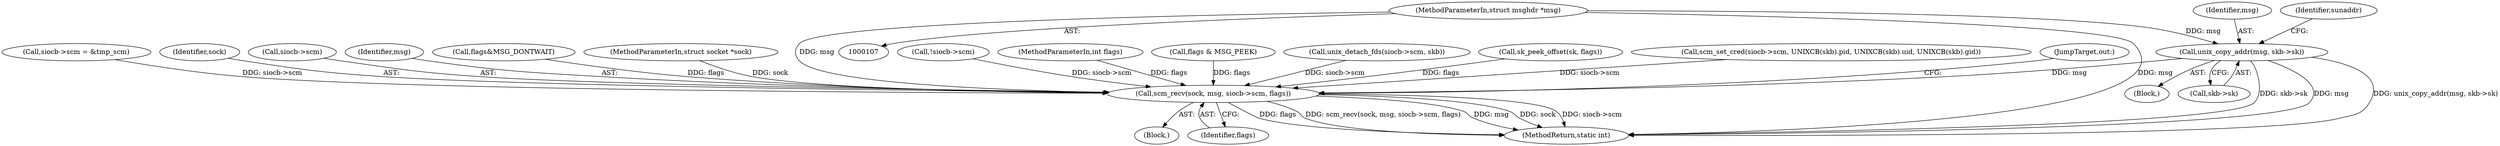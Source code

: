 digraph "0_linux_f3d3342602f8bcbf37d7c46641cb9bca7618eb1c_36@API" {
"1000414" [label="(Call,unix_copy_addr(msg, skb->sk))"];
"1000110" [label="(MethodParameterIn,struct msghdr *msg)"];
"1000523" [label="(Call,scm_recv(sock, msg, siocb->scm, flags))"];
"1000113" [label="(Block,)"];
"1000530" [label="(JumpTarget,out:)"];
"1000414" [label="(Call,unix_copy_addr(msg, skb->sk))"];
"1000413" [label="(Block,)"];
"1000193" [label="(Call,siocb->scm = &tmp_scm)"];
"1000524" [label="(Identifier,sock)"];
"1000526" [label="(Call,siocb->scm)"];
"1000416" [label="(Call,skb->sk)"];
"1000525" [label="(Identifier,msg)"];
"1000529" [label="(Identifier,flags)"];
"1000415" [label="(Identifier,msg)"];
"1000420" [label="(Identifier,sunaddr)"];
"1000184" [label="(Call,flags&MSG_DONTWAIT)"];
"1000109" [label="(MethodParameterIn,struct socket *sock)"];
"1000188" [label="(Call,!siocb->scm)"];
"1000112" [label="(MethodParameterIn,int flags)"];
"1000453" [label="(Call,flags & MSG_PEEK)"];
"1000471" [label="(Call,unix_detach_fds(siocb->scm, skb))"];
"1000110" [label="(MethodParameterIn,struct msghdr *msg)"];
"1000532" [label="(MethodReturn,static int)"];
"1000523" [label="(Call,scm_recv(sock, msg, siocb->scm, flags))"];
"1000310" [label="(Call,sk_peek_offset(sk, flags))"];
"1000392" [label="(Call,scm_set_cred(siocb->scm, UNIXCB(skb).pid, UNIXCB(skb).uid, UNIXCB(skb).gid))"];
"1000414" -> "1000413"  [label="AST: "];
"1000414" -> "1000416"  [label="CFG: "];
"1000415" -> "1000414"  [label="AST: "];
"1000416" -> "1000414"  [label="AST: "];
"1000420" -> "1000414"  [label="CFG: "];
"1000414" -> "1000532"  [label="DDG: unix_copy_addr(msg, skb->sk)"];
"1000414" -> "1000532"  [label="DDG: skb->sk"];
"1000414" -> "1000532"  [label="DDG: msg"];
"1000110" -> "1000414"  [label="DDG: msg"];
"1000414" -> "1000523"  [label="DDG: msg"];
"1000110" -> "1000107"  [label="AST: "];
"1000110" -> "1000532"  [label="DDG: msg"];
"1000110" -> "1000523"  [label="DDG: msg"];
"1000523" -> "1000113"  [label="AST: "];
"1000523" -> "1000529"  [label="CFG: "];
"1000524" -> "1000523"  [label="AST: "];
"1000525" -> "1000523"  [label="AST: "];
"1000526" -> "1000523"  [label="AST: "];
"1000529" -> "1000523"  [label="AST: "];
"1000530" -> "1000523"  [label="CFG: "];
"1000523" -> "1000532"  [label="DDG: msg"];
"1000523" -> "1000532"  [label="DDG: sock"];
"1000523" -> "1000532"  [label="DDG: siocb->scm"];
"1000523" -> "1000532"  [label="DDG: flags"];
"1000523" -> "1000532"  [label="DDG: scm_recv(sock, msg, siocb->scm, flags)"];
"1000109" -> "1000523"  [label="DDG: sock"];
"1000193" -> "1000523"  [label="DDG: siocb->scm"];
"1000471" -> "1000523"  [label="DDG: siocb->scm"];
"1000188" -> "1000523"  [label="DDG: siocb->scm"];
"1000392" -> "1000523"  [label="DDG: siocb->scm"];
"1000310" -> "1000523"  [label="DDG: flags"];
"1000184" -> "1000523"  [label="DDG: flags"];
"1000453" -> "1000523"  [label="DDG: flags"];
"1000112" -> "1000523"  [label="DDG: flags"];
}
